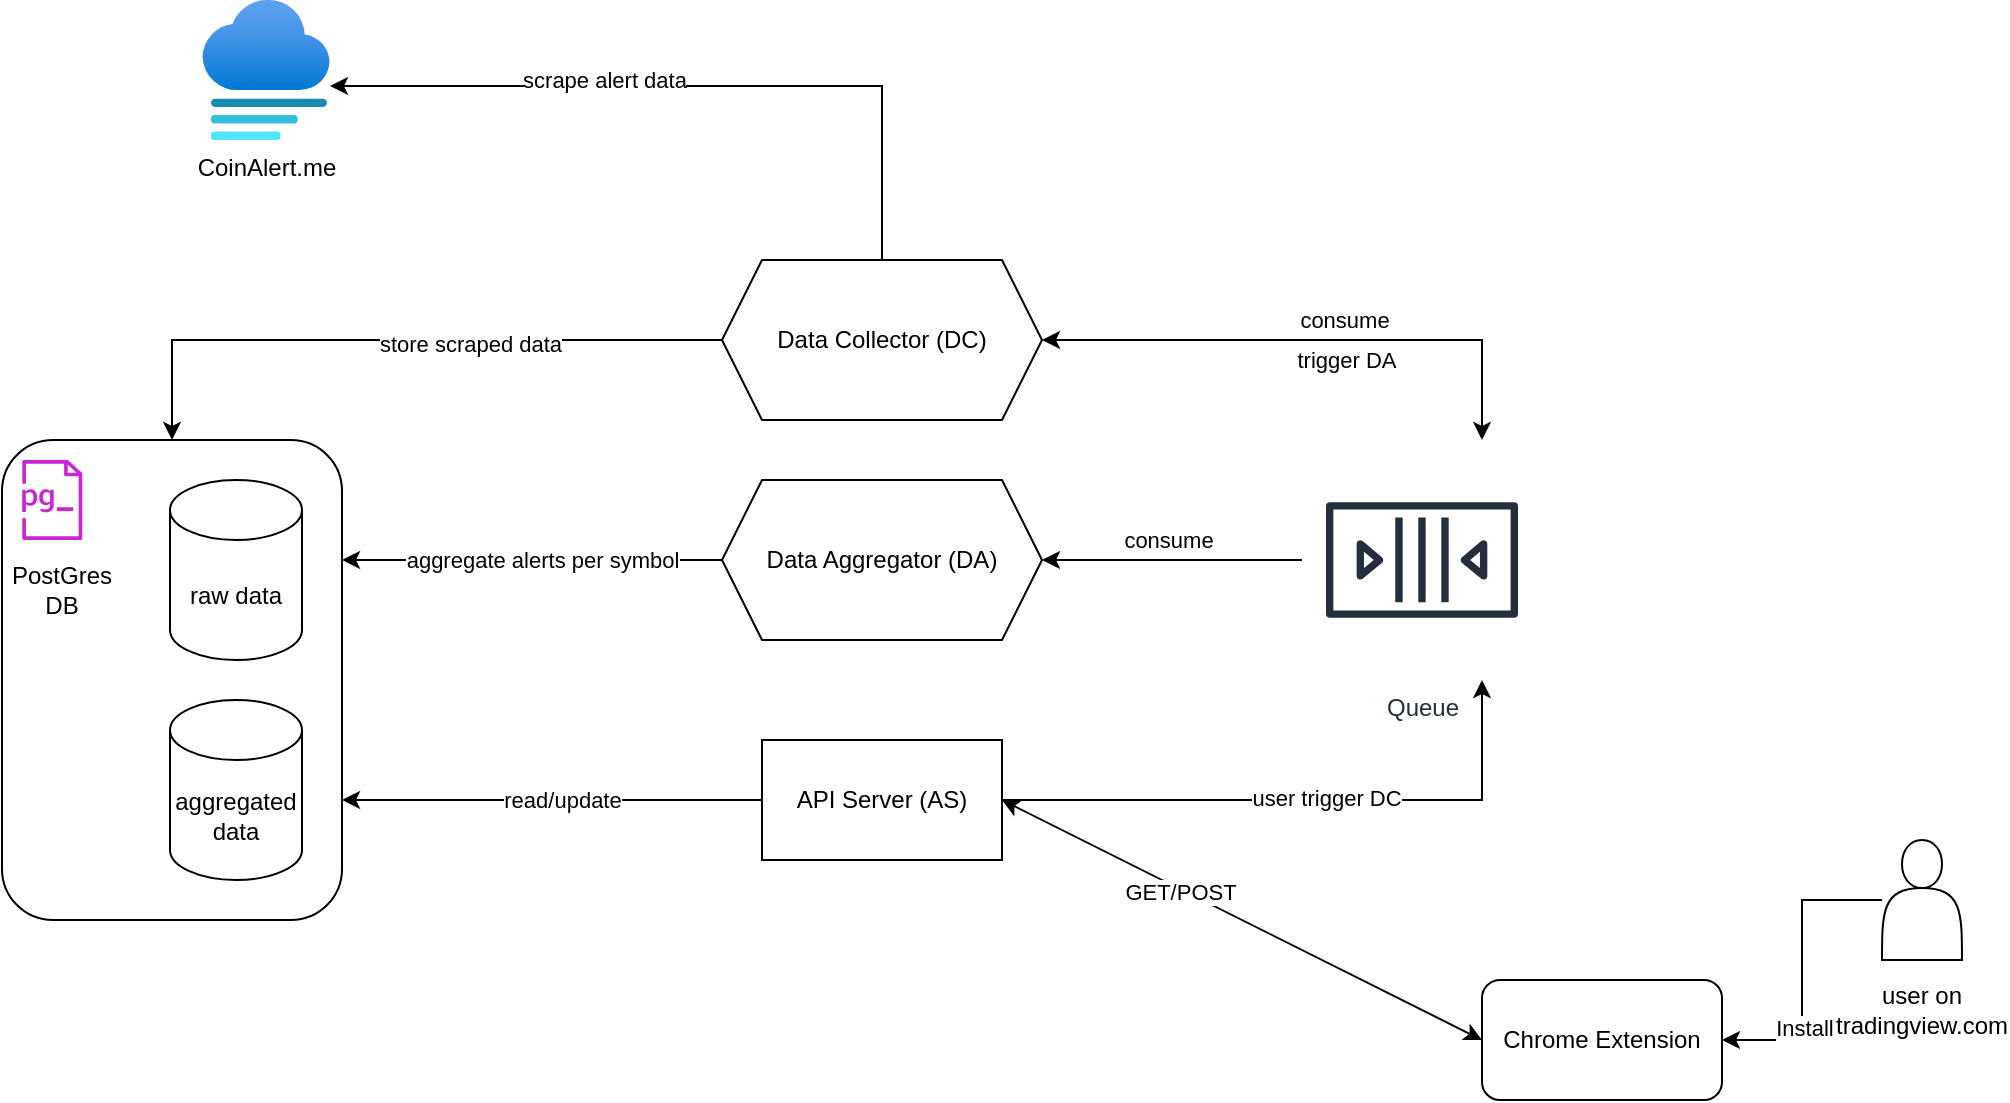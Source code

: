 <mxfile version="22.1.12" type="github">
  <diagram id="uRI4BPjh-oSYJNO2jy94" name="Page-1">
    <mxGraphModel dx="2300" dy="787" grid="1" gridSize="10" guides="1" tooltips="1" connect="1" arrows="1" fold="1" page="1" pageScale="1" pageWidth="850" pageHeight="1100" math="0" shadow="0">
      <root>
        <mxCell id="0" />
        <mxCell id="1" parent="0" />
        <mxCell id="OT16slN5LOoRO3BBS933-30" style="edgeStyle=orthogonalEdgeStyle;rounded=0;orthogonalLoop=1;jettySize=auto;html=1;entryX=1;entryY=0.75;entryDx=0;entryDy=0;" edge="1" parent="1" source="OT16slN5LOoRO3BBS933-1" target="OT16slN5LOoRO3BBS933-23">
          <mxGeometry relative="1" as="geometry" />
        </mxCell>
        <mxCell id="OT16slN5LOoRO3BBS933-31" value="read/update" style="edgeLabel;html=1;align=center;verticalAlign=middle;resizable=0;points=[];" vertex="1" connectable="0" parent="OT16slN5LOoRO3BBS933-30">
          <mxGeometry x="0.305" y="2" relative="1" as="geometry">
            <mxPoint x="37" y="-2" as="offset" />
          </mxGeometry>
        </mxCell>
        <mxCell id="OT16slN5LOoRO3BBS933-46" style="edgeStyle=orthogonalEdgeStyle;rounded=0;orthogonalLoop=1;jettySize=auto;html=1;" edge="1" parent="1" source="OT16slN5LOoRO3BBS933-1" target="OT16slN5LOoRO3BBS933-38">
          <mxGeometry relative="1" as="geometry">
            <Array as="points">
              <mxPoint x="690" y="450" />
            </Array>
          </mxGeometry>
        </mxCell>
        <mxCell id="OT16slN5LOoRO3BBS933-47" value="user trigger DC" style="edgeLabel;html=1;align=center;verticalAlign=middle;resizable=0;points=[];" vertex="1" connectable="0" parent="OT16slN5LOoRO3BBS933-46">
          <mxGeometry x="0.078" y="1" relative="1" as="geometry">
            <mxPoint as="offset" />
          </mxGeometry>
        </mxCell>
        <mxCell id="OT16slN5LOoRO3BBS933-1" value="API Server (AS)" style="rounded=0;whiteSpace=wrap;html=1;" vertex="1" parent="1">
          <mxGeometry x="330" y="420" width="120" height="60" as="geometry" />
        </mxCell>
        <mxCell id="OT16slN5LOoRO3BBS933-36" style="edgeStyle=orthogonalEdgeStyle;rounded=0;orthogonalLoop=1;jettySize=auto;html=1;entryX=0.5;entryY=0;entryDx=0;entryDy=0;" edge="1" parent="1" source="OT16slN5LOoRO3BBS933-2" target="OT16slN5LOoRO3BBS933-23">
          <mxGeometry relative="1" as="geometry" />
        </mxCell>
        <mxCell id="OT16slN5LOoRO3BBS933-37" value="store scraped data" style="edgeLabel;html=1;align=center;verticalAlign=middle;resizable=0;points=[];" vertex="1" connectable="0" parent="OT16slN5LOoRO3BBS933-36">
          <mxGeometry x="-0.225" y="2" relative="1" as="geometry">
            <mxPoint as="offset" />
          </mxGeometry>
        </mxCell>
        <mxCell id="OT16slN5LOoRO3BBS933-2" value="Data Collector (DC)" style="shape=hexagon;perimeter=hexagonPerimeter2;whiteSpace=wrap;html=1;fixedSize=1;" vertex="1" parent="1">
          <mxGeometry x="310" y="180" width="160" height="80" as="geometry" />
        </mxCell>
        <mxCell id="OT16slN5LOoRO3BBS933-34" style="edgeStyle=orthogonalEdgeStyle;rounded=0;orthogonalLoop=1;jettySize=auto;html=1;entryX=1;entryY=0.25;entryDx=0;entryDy=0;" edge="1" parent="1" source="OT16slN5LOoRO3BBS933-3" target="OT16slN5LOoRO3BBS933-23">
          <mxGeometry relative="1" as="geometry" />
        </mxCell>
        <mxCell id="OT16slN5LOoRO3BBS933-35" value="aggregate alerts per symbol" style="edgeLabel;html=1;align=center;verticalAlign=middle;resizable=0;points=[];" vertex="1" connectable="0" parent="OT16slN5LOoRO3BBS933-34">
          <mxGeometry x="0.179" y="2" relative="1" as="geometry">
            <mxPoint x="22" y="-2" as="offset" />
          </mxGeometry>
        </mxCell>
        <mxCell id="OT16slN5LOoRO3BBS933-3" value="Data Aggregator (DA)" style="shape=hexagon;perimeter=hexagonPerimeter2;whiteSpace=wrap;html=1;fixedSize=1;" vertex="1" parent="1">
          <mxGeometry x="310" y="290" width="160" height="80" as="geometry" />
        </mxCell>
        <mxCell id="OT16slN5LOoRO3BBS933-4" value="Chrome Extension" style="rounded=1;whiteSpace=wrap;html=1;" vertex="1" parent="1">
          <mxGeometry x="690" y="540" width="120" height="60" as="geometry" />
        </mxCell>
        <mxCell id="OT16slN5LOoRO3BBS933-8" value="" style="group" vertex="1" connectable="0" parent="1">
          <mxGeometry x="880" y="470" width="60" height="100" as="geometry" />
        </mxCell>
        <mxCell id="OT16slN5LOoRO3BBS933-6" value="" style="shape=actor;whiteSpace=wrap;html=1;" vertex="1" parent="OT16slN5LOoRO3BBS933-8">
          <mxGeometry x="10" width="40" height="60" as="geometry" />
        </mxCell>
        <mxCell id="OT16slN5LOoRO3BBS933-7" value="user on tradingview.com" style="text;html=1;strokeColor=none;fillColor=none;align=center;verticalAlign=middle;whiteSpace=wrap;rounded=0;" vertex="1" parent="OT16slN5LOoRO3BBS933-8">
          <mxGeometry y="70" width="60" height="30" as="geometry" />
        </mxCell>
        <mxCell id="OT16slN5LOoRO3BBS933-11" value="" style="endArrow=classic;startArrow=classic;html=1;rounded=0;entryX=0;entryY=0.5;entryDx=0;entryDy=0;exitX=1;exitY=0.5;exitDx=0;exitDy=0;" edge="1" parent="1" source="OT16slN5LOoRO3BBS933-1" target="OT16slN5LOoRO3BBS933-4">
          <mxGeometry width="50" height="50" relative="1" as="geometry">
            <mxPoint x="500" y="460" as="sourcePoint" />
            <mxPoint x="500" y="390" as="targetPoint" />
          </mxGeometry>
        </mxCell>
        <mxCell id="OT16slN5LOoRO3BBS933-12" value="GET/POST" style="edgeLabel;html=1;align=center;verticalAlign=middle;resizable=0;points=[];" vertex="1" connectable="0" parent="OT16slN5LOoRO3BBS933-11">
          <mxGeometry x="-0.259" y="-1" relative="1" as="geometry">
            <mxPoint as="offset" />
          </mxGeometry>
        </mxCell>
        <mxCell id="OT16slN5LOoRO3BBS933-14" value="CoinAlert.me" style="image;aspect=fixed;html=1;points=[];align=center;fontSize=12;image=img/lib/azure2/general/Website_Staging.svg;" vertex="1" parent="1">
          <mxGeometry x="50" y="50" width="64" height="70" as="geometry" />
        </mxCell>
        <mxCell id="OT16slN5LOoRO3BBS933-16" style="edgeStyle=orthogonalEdgeStyle;rounded=0;orthogonalLoop=1;jettySize=auto;html=1;entryX=1;entryY=0.614;entryDx=0;entryDy=0;entryPerimeter=0;exitX=0.5;exitY=0;exitDx=0;exitDy=0;" edge="1" parent="1" source="OT16slN5LOoRO3BBS933-2" target="OT16slN5LOoRO3BBS933-14">
          <mxGeometry relative="1" as="geometry" />
        </mxCell>
        <mxCell id="OT16slN5LOoRO3BBS933-17" value="scrape alert data" style="edgeLabel;html=1;align=center;verticalAlign=middle;resizable=0;points=[];" vertex="1" connectable="0" parent="OT16slN5LOoRO3BBS933-16">
          <mxGeometry x="0.247" y="-3" relative="1" as="geometry">
            <mxPoint as="offset" />
          </mxGeometry>
        </mxCell>
        <mxCell id="OT16slN5LOoRO3BBS933-29" value="" style="group" vertex="1" connectable="0" parent="1">
          <mxGeometry x="-50" y="270" width="170" height="240" as="geometry" />
        </mxCell>
        <mxCell id="OT16slN5LOoRO3BBS933-23" value="" style="rounded=1;whiteSpace=wrap;html=1;" vertex="1" parent="OT16slN5LOoRO3BBS933-29">
          <mxGeometry width="170" height="240" as="geometry" />
        </mxCell>
        <mxCell id="OT16slN5LOoRO3BBS933-24" value="" style="sketch=0;outlineConnect=0;fontColor=#232F3E;gradientColor=none;fillColor=#C925D1;strokeColor=none;dashed=0;verticalLabelPosition=bottom;verticalAlign=top;align=center;html=1;fontSize=12;fontStyle=0;aspect=fixed;pointerEvents=1;shape=mxgraph.aws4.rds_trusted_language_extensions_for_postgresql;" vertex="1" parent="OT16slN5LOoRO3BBS933-29">
          <mxGeometry x="10" y="10" width="30.26" height="40" as="geometry" />
        </mxCell>
        <mxCell id="OT16slN5LOoRO3BBS933-25" value="raw data" style="shape=cylinder3;whiteSpace=wrap;html=1;boundedLbl=1;backgroundOutline=1;size=15;" vertex="1" parent="OT16slN5LOoRO3BBS933-29">
          <mxGeometry x="84" y="20" width="66" height="90" as="geometry" />
        </mxCell>
        <mxCell id="OT16slN5LOoRO3BBS933-26" value="PostGres DB" style="text;html=1;strokeColor=none;fillColor=none;align=center;verticalAlign=middle;whiteSpace=wrap;rounded=0;" vertex="1" parent="OT16slN5LOoRO3BBS933-29">
          <mxGeometry y="60" width="60" height="30" as="geometry" />
        </mxCell>
        <mxCell id="OT16slN5LOoRO3BBS933-27" value="aggregated data" style="shape=cylinder3;whiteSpace=wrap;html=1;boundedLbl=1;backgroundOutline=1;size=15;" vertex="1" parent="OT16slN5LOoRO3BBS933-29">
          <mxGeometry x="84" y="130" width="66" height="90" as="geometry" />
        </mxCell>
        <mxCell id="OT16slN5LOoRO3BBS933-9" style="edgeStyle=orthogonalEdgeStyle;rounded=0;orthogonalLoop=1;jettySize=auto;html=1;entryX=1;entryY=0.5;entryDx=0;entryDy=0;" edge="1" parent="1" source="OT16slN5LOoRO3BBS933-6" target="OT16slN5LOoRO3BBS933-4">
          <mxGeometry relative="1" as="geometry">
            <mxPoint x="800" y="330" as="targetPoint" />
          </mxGeometry>
        </mxCell>
        <mxCell id="OT16slN5LOoRO3BBS933-10" value="Install" style="edgeLabel;html=1;align=center;verticalAlign=middle;resizable=0;points=[];" vertex="1" connectable="0" parent="OT16slN5LOoRO3BBS933-9">
          <mxGeometry x="0.389" y="1" relative="1" as="geometry">
            <mxPoint as="offset" />
          </mxGeometry>
        </mxCell>
        <mxCell id="OT16slN5LOoRO3BBS933-44" style="edgeStyle=orthogonalEdgeStyle;rounded=0;orthogonalLoop=1;jettySize=auto;html=1;entryX=1;entryY=0.5;entryDx=0;entryDy=0;" edge="1" parent="1" source="OT16slN5LOoRO3BBS933-38" target="OT16slN5LOoRO3BBS933-3">
          <mxGeometry relative="1" as="geometry" />
        </mxCell>
        <mxCell id="OT16slN5LOoRO3BBS933-53" value="consume" style="edgeLabel;html=1;align=center;verticalAlign=middle;resizable=0;points=[];" vertex="1" connectable="0" parent="OT16slN5LOoRO3BBS933-44">
          <mxGeometry x="0.031" y="3" relative="1" as="geometry">
            <mxPoint y="-13" as="offset" />
          </mxGeometry>
        </mxCell>
        <mxCell id="OT16slN5LOoRO3BBS933-38" value="Queue" style="sketch=0;outlineConnect=0;fontColor=#232F3E;gradientColor=none;strokeColor=#232F3E;fillColor=#ffffff;dashed=0;verticalLabelPosition=bottom;verticalAlign=top;align=center;html=1;fontSize=12;fontStyle=0;aspect=fixed;shape=mxgraph.aws4.resourceIcon;resIcon=mxgraph.aws4.queue;" vertex="1" parent="1">
          <mxGeometry x="600" y="270" width="120" height="120" as="geometry" />
        </mxCell>
        <mxCell id="OT16slN5LOoRO3BBS933-50" value="" style="endArrow=classic;startArrow=classic;html=1;rounded=0;exitX=1;exitY=0.5;exitDx=0;exitDy=0;edgeStyle=orthogonalEdgeStyle;" edge="1" parent="1" source="OT16slN5LOoRO3BBS933-2" target="OT16slN5LOoRO3BBS933-38">
          <mxGeometry width="50" height="50" relative="1" as="geometry">
            <mxPoint x="440" y="410" as="sourcePoint" />
            <mxPoint x="490" y="360" as="targetPoint" />
            <Array as="points">
              <mxPoint x="690" y="220" />
            </Array>
          </mxGeometry>
        </mxCell>
        <mxCell id="OT16slN5LOoRO3BBS933-51" value="consume" style="edgeLabel;html=1;align=center;verticalAlign=middle;resizable=0;points=[];" vertex="1" connectable="0" parent="OT16slN5LOoRO3BBS933-50">
          <mxGeometry x="0.367" y="-2" relative="1" as="geometry">
            <mxPoint x="-34" y="-12" as="offset" />
          </mxGeometry>
        </mxCell>
        <mxCell id="OT16slN5LOoRO3BBS933-52" value="trigger DA" style="edgeLabel;html=1;align=center;verticalAlign=middle;resizable=0;points=[];" vertex="1" connectable="0" parent="OT16slN5LOoRO3BBS933-50">
          <mxGeometry x="0.442" y="3" relative="1" as="geometry">
            <mxPoint x="-43" y="13" as="offset" />
          </mxGeometry>
        </mxCell>
      </root>
    </mxGraphModel>
  </diagram>
</mxfile>
